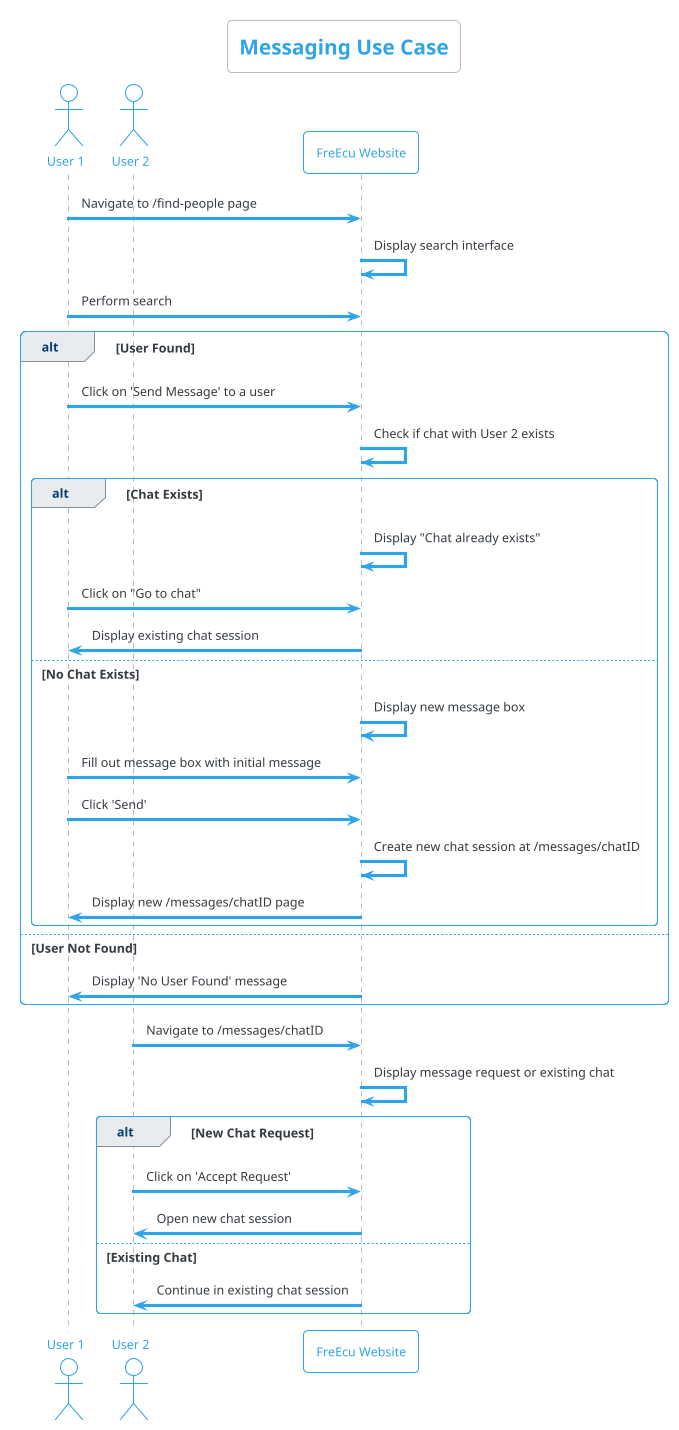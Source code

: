 @startuml messagingUseCase

!theme cerulean-outline
skinparam defaultFontName Arial
skinparam backgroundColor white

title Messaging Use Case

actor "User 1" as U1
actor "User 2" as U2
participant "FreEcu Website" as WEB

U1 -> WEB: Navigate to /find-people page
WEB -> WEB: Display search interface
U1 -> WEB: Perform search

alt User Found
    U1 -> WEB: Click on 'Send Message' to a user
    WEB -> WEB: Check if chat with User 2 exists
    
    alt Chat Exists
        WEB -> WEB: Display "Chat already exists"
        U1 -> WEB: Click on "Go to chat"
        WEB -> U1: Display existing chat session
    else No Chat Exists
        WEB -> WEB: Display new message box
        U1 -> WEB: Fill out message box with initial message
        U1 -> WEB: Click 'Send'
        WEB -> WEB: Create new chat session at /messages/chatID
        WEB -> U1: Display new /messages/chatID page
    end
    
else User Not Found
    WEB -> U1: Display 'No User Found' message
end

U2 -> WEB: Navigate to /messages/chatID
WEB -> WEB: Display message request or existing chat
alt New Chat Request
    U2 -> WEB: Click on 'Accept Request'
    WEB -> U2: Open new chat session
else Existing Chat
    WEB -> U2: Continue in existing chat session
end

@enduml

